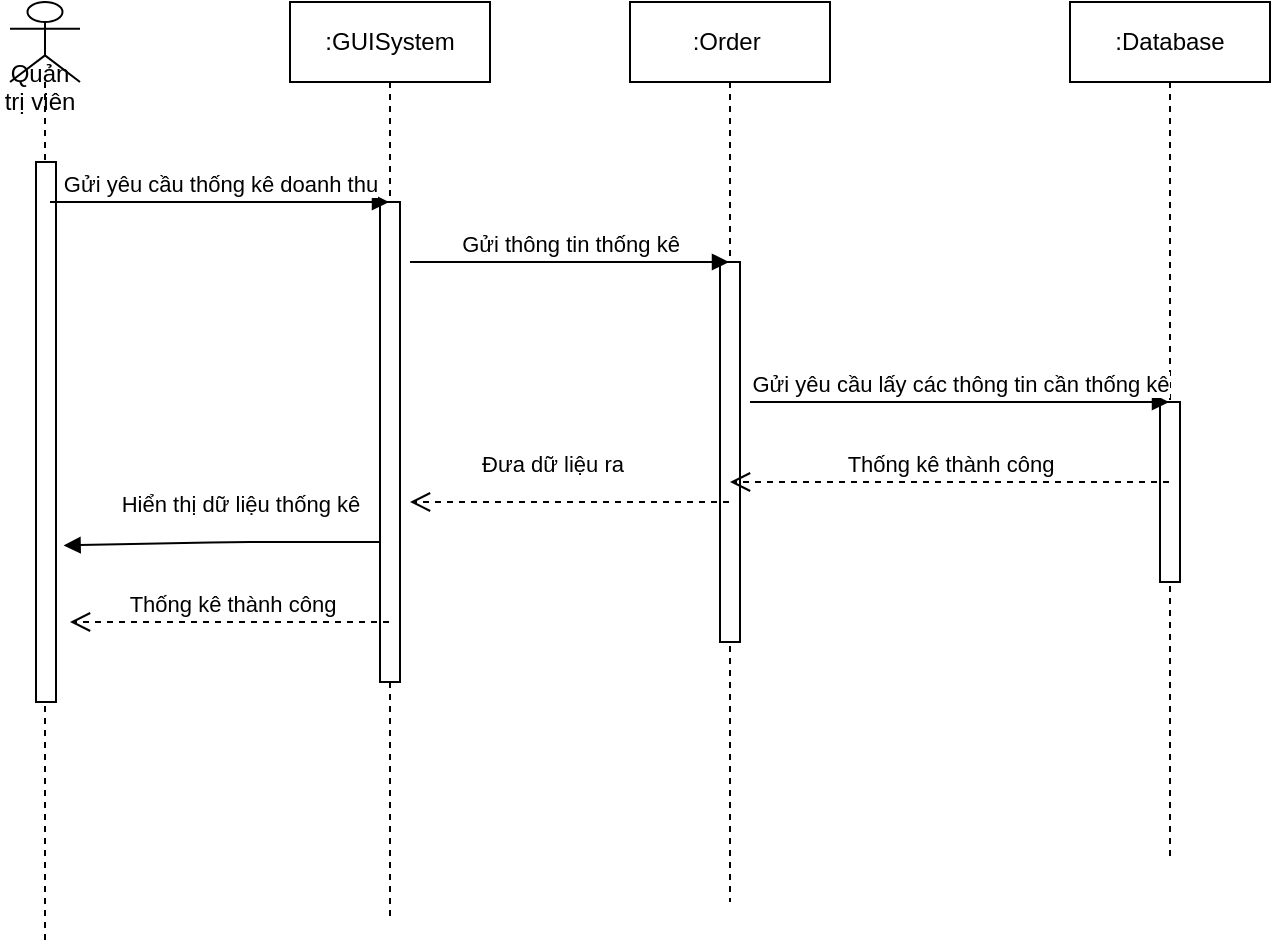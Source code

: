<mxfile version="13.10.9" type="github">
  <diagram id="kgpKYQtTHZ0yAKxKKP6v" name="Page-1">
    <mxGraphModel dx="1038" dy="580" grid="1" gridSize="10" guides="1" tooltips="1" connect="1" arrows="1" fold="1" page="1" pageScale="1" pageWidth="850" pageHeight="1100" math="0" shadow="0">
      <root>
        <mxCell id="0" />
        <mxCell id="1" parent="0" />
        <mxCell id="Ac6H3vPhmwQ5J9NAEgWj-42" value="Hiển thị dữ liệu thống kê" style="html=1;verticalAlign=bottom;endArrow=block;entryX=1.38;entryY=0.71;entryDx=0;entryDy=0;entryPerimeter=0;" parent="1" source="Ac6H3vPhmwQ5J9NAEgWj-12" target="Ac6H3vPhmwQ5J9NAEgWj-25" edge="1">
          <mxGeometry x="-0.078" y="-10" width="80" relative="1" as="geometry">
            <mxPoint x="170" y="360" as="sourcePoint" />
            <mxPoint x="250" y="360" as="targetPoint" />
            <Array as="points">
              <mxPoint x="190" y="350" />
            </Array>
            <mxPoint as="offset" />
          </mxGeometry>
        </mxCell>
        <mxCell id="Ac6H3vPhmwQ5J9NAEgWj-3" value="" style="shape=umlLifeline;participant=umlActor;perimeter=lifelinePerimeter;whiteSpace=wrap;html=1;container=1;collapsible=0;recursiveResize=0;verticalAlign=top;spacingTop=36;outlineConnect=0;size=40;" parent="1" vertex="1">
          <mxGeometry x="80" y="80" width="35" height="470" as="geometry" />
        </mxCell>
        <mxCell id="Ac6H3vPhmwQ5J9NAEgWj-18" value="Quản trị viên&lt;br&gt;&lt;br&gt;" style="text;html=1;strokeColor=none;fillColor=none;align=center;verticalAlign=middle;whiteSpace=wrap;rounded=0;" parent="Ac6H3vPhmwQ5J9NAEgWj-3" vertex="1">
          <mxGeometry x="-5" y="40" width="40" height="20" as="geometry" />
        </mxCell>
        <mxCell id="Ac6H3vPhmwQ5J9NAEgWj-25" value="" style="html=1;points=[];perimeter=orthogonalPerimeter;" parent="Ac6H3vPhmwQ5J9NAEgWj-3" vertex="1">
          <mxGeometry x="13" y="80" width="10" height="270" as="geometry" />
        </mxCell>
        <mxCell id="Ac6H3vPhmwQ5J9NAEgWj-12" value=":GUISystem" style="shape=umlLifeline;perimeter=lifelinePerimeter;whiteSpace=wrap;html=1;container=1;collapsible=0;recursiveResize=0;outlineConnect=0;" parent="1" vertex="1">
          <mxGeometry x="220" y="80" width="100" height="460" as="geometry" />
        </mxCell>
        <mxCell id="Ac6H3vPhmwQ5J9NAEgWj-29" value="" style="html=1;points=[];perimeter=orthogonalPerimeter;" parent="Ac6H3vPhmwQ5J9NAEgWj-12" vertex="1">
          <mxGeometry x="45" y="100" width="10" height="240" as="geometry" />
        </mxCell>
        <mxCell id="Ac6H3vPhmwQ5J9NAEgWj-21" value=":Order&amp;nbsp;" style="shape=umlLifeline;perimeter=lifelinePerimeter;whiteSpace=wrap;html=1;container=1;collapsible=0;recursiveResize=0;outlineConnect=0;" parent="1" vertex="1">
          <mxGeometry x="390" y="80" width="100" height="450" as="geometry" />
        </mxCell>
        <mxCell id="Ac6H3vPhmwQ5J9NAEgWj-32" value="" style="html=1;points=[];perimeter=orthogonalPerimeter;" parent="Ac6H3vPhmwQ5J9NAEgWj-21" vertex="1">
          <mxGeometry x="45" y="130" width="10" height="190" as="geometry" />
        </mxCell>
        <mxCell id="Ac6H3vPhmwQ5J9NAEgWj-22" value=":Database&lt;br&gt;" style="shape=umlLifeline;perimeter=lifelinePerimeter;whiteSpace=wrap;html=1;container=1;collapsible=0;recursiveResize=0;outlineConnect=0;" parent="1" vertex="1">
          <mxGeometry x="610" y="80" width="100" height="430" as="geometry" />
        </mxCell>
        <mxCell id="Ac6H3vPhmwQ5J9NAEgWj-36" value="" style="html=1;points=[];perimeter=orthogonalPerimeter;" parent="Ac6H3vPhmwQ5J9NAEgWj-22" vertex="1">
          <mxGeometry x="45" y="200" width="10" height="90" as="geometry" />
        </mxCell>
        <mxCell id="Ac6H3vPhmwQ5J9NAEgWj-28" value="Gửi yêu cầu thống kê doanh thu" style="html=1;verticalAlign=bottom;endArrow=block;" parent="1" target="Ac6H3vPhmwQ5J9NAEgWj-12" edge="1">
          <mxGeometry width="80" relative="1" as="geometry">
            <mxPoint x="100" y="180" as="sourcePoint" />
            <mxPoint x="180" y="180" as="targetPoint" />
          </mxGeometry>
        </mxCell>
        <mxCell id="Ac6H3vPhmwQ5J9NAEgWj-31" value="Gửi thông tin thống kê" style="html=1;verticalAlign=bottom;endArrow=block;" parent="1" target="Ac6H3vPhmwQ5J9NAEgWj-21" edge="1">
          <mxGeometry width="80" relative="1" as="geometry">
            <mxPoint x="280" y="210" as="sourcePoint" />
            <mxPoint x="360" y="210" as="targetPoint" />
          </mxGeometry>
        </mxCell>
        <mxCell id="Ac6H3vPhmwQ5J9NAEgWj-33" value="Gửi yêu cầu lấy các thông tin cần thống kê" style="html=1;verticalAlign=bottom;endArrow=block;" parent="1" target="Ac6H3vPhmwQ5J9NAEgWj-22" edge="1">
          <mxGeometry width="80" relative="1" as="geometry">
            <mxPoint x="450" y="280" as="sourcePoint" />
            <mxPoint x="530" y="280" as="targetPoint" />
          </mxGeometry>
        </mxCell>
        <mxCell id="Ac6H3vPhmwQ5J9NAEgWj-37" value="Thống kê thành công" style="html=1;verticalAlign=bottom;endArrow=open;dashed=1;endSize=8;" parent="1" source="Ac6H3vPhmwQ5J9NAEgWj-22" edge="1">
          <mxGeometry relative="1" as="geometry">
            <mxPoint x="520" y="320" as="sourcePoint" />
            <mxPoint x="440" y="320" as="targetPoint" />
          </mxGeometry>
        </mxCell>
        <mxCell id="Ac6H3vPhmwQ5J9NAEgWj-38" value="Đưa dữ liệu ra" style="html=1;verticalAlign=bottom;endArrow=open;dashed=1;endSize=8;" parent="1" source="Ac6H3vPhmwQ5J9NAEgWj-21" edge="1">
          <mxGeometry x="0.122" y="-10" relative="1" as="geometry">
            <mxPoint x="360" y="330" as="sourcePoint" />
            <mxPoint x="280" y="330" as="targetPoint" />
            <mxPoint x="1" as="offset" />
          </mxGeometry>
        </mxCell>
        <mxCell id="Ac6H3vPhmwQ5J9NAEgWj-43" value="Thống kê thành công" style="html=1;verticalAlign=bottom;endArrow=open;dashed=1;endSize=8;" parent="1" source="Ac6H3vPhmwQ5J9NAEgWj-12" edge="1">
          <mxGeometry x="-0.003" relative="1" as="geometry">
            <mxPoint x="190" y="390" as="sourcePoint" />
            <mxPoint x="110" y="390" as="targetPoint" />
            <Array as="points">
              <mxPoint x="190" y="390" />
            </Array>
            <mxPoint x="1" as="offset" />
          </mxGeometry>
        </mxCell>
      </root>
    </mxGraphModel>
  </diagram>
</mxfile>
